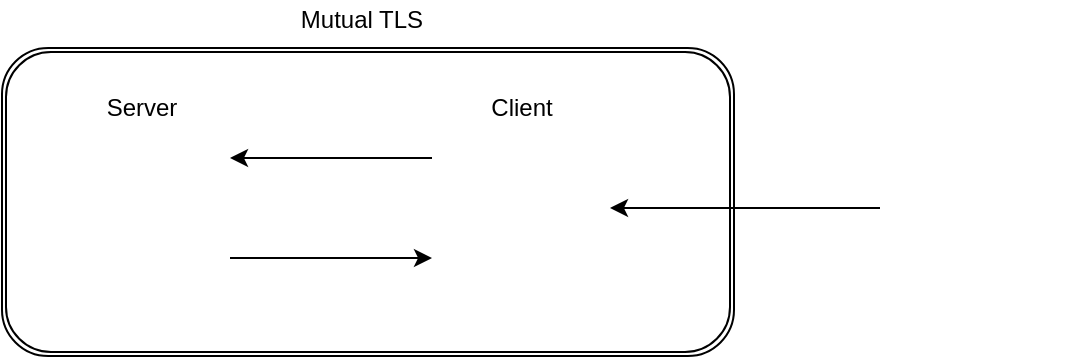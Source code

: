 <mxfile version="12.2.4" pages="1"><diagram id="XFBYkzvhpxHSn_8GwQ8S" name="Page-1"><mxGraphModel dx="1259" dy="757" grid="0" gridSize="10" guides="1" tooltips="1" connect="1" arrows="1" fold="1" page="0" pageScale="1" pageWidth="850" pageHeight="1100" math="0" shadow="0"><root><mxCell id="0"/><mxCell id="1" parent="0"/><mxCell id="13" value="" style="shape=ext;double=1;rounded=1;whiteSpace=wrap;html=1;" parent="1" vertex="1"><mxGeometry x="15" y="140" width="366" height="154" as="geometry"/></mxCell><mxCell id="2" value="" style="shape=image;verticalLabelPosition=bottom;verticalAlign=top;imageAspect=0;image=https://res.infoq.com/articles/getting-started-with-quarkus/pt/headerimage/quarkus_h-1586170340042.jpg" parent="1" vertex="1"><mxGeometry x="40" y="170" width="89" height="100" as="geometry"/></mxCell><mxCell id="3" value="Server" style="text;html=1;strokeColor=none;fillColor=none;align=center;verticalAlign=middle;whiteSpace=wrap;rounded=0;" parent="1" vertex="1"><mxGeometry x="64.5" y="160" width="40" height="20" as="geometry"/></mxCell><mxCell id="5" value="" style="shape=image;verticalLabelPosition=bottom;verticalAlign=top;imageAspect=0;image=https://res.infoq.com/articles/getting-started-with-quarkus/pt/headerimage/quarkus_h-1586170340042.jpg" parent="1" vertex="1"><mxGeometry x="230" y="170" width="89" height="100" as="geometry"/></mxCell><mxCell id="6" value="Client" style="text;html=1;strokeColor=none;fillColor=none;align=center;verticalAlign=middle;whiteSpace=wrap;rounded=0;" parent="1" vertex="1"><mxGeometry x="254.5" y="160" width="40" height="20" as="geometry"/></mxCell><mxCell id="10" style="edgeStyle=orthogonalEdgeStyle;rounded=0;orthogonalLoop=1;jettySize=auto;html=1;" parent="1" source="7" target="5" edge="1"><mxGeometry relative="1" as="geometry"/></mxCell><mxCell id="7" value="" style="shape=image;verticalLabelPosition=bottom;verticalAlign=top;imageAspect=0;image=https://cdn-icons-png.flaticon.com/512/6009/6009864.png" parent="1" vertex="1"><mxGeometry x="454" y="172" width="102" height="96" as="geometry"/></mxCell><mxCell id="11" value="" style="endArrow=classic;html=1;exitX=0;exitY=0.25;exitDx=0;exitDy=0;entryX=1;entryY=0.25;entryDx=0;entryDy=0;" parent="1" source="5" target="2" edge="1"><mxGeometry width="50" height="50" relative="1" as="geometry"><mxPoint x="40" y="341" as="sourcePoint"/><mxPoint x="90" y="291" as="targetPoint"/></mxGeometry></mxCell><mxCell id="12" value="" style="endArrow=classic;html=1;exitX=1;exitY=0.75;exitDx=0;exitDy=0;entryX=0;entryY=0.75;entryDx=0;entryDy=0;" parent="1" source="2" target="5" edge="1"><mxGeometry width="50" height="50" relative="1" as="geometry"><mxPoint x="240" y="205.0" as="sourcePoint"/><mxPoint x="139" y="205.0" as="targetPoint"/></mxGeometry></mxCell><mxCell id="15" value="Mutual TLS" style="text;html=1;strokeColor=none;fillColor=none;align=center;verticalAlign=middle;whiteSpace=wrap;rounded=0;" parent="1" vertex="1"><mxGeometry x="156" y="116" width="78" height="20" as="geometry"/></mxCell></root></mxGraphModel></diagram></mxfile>